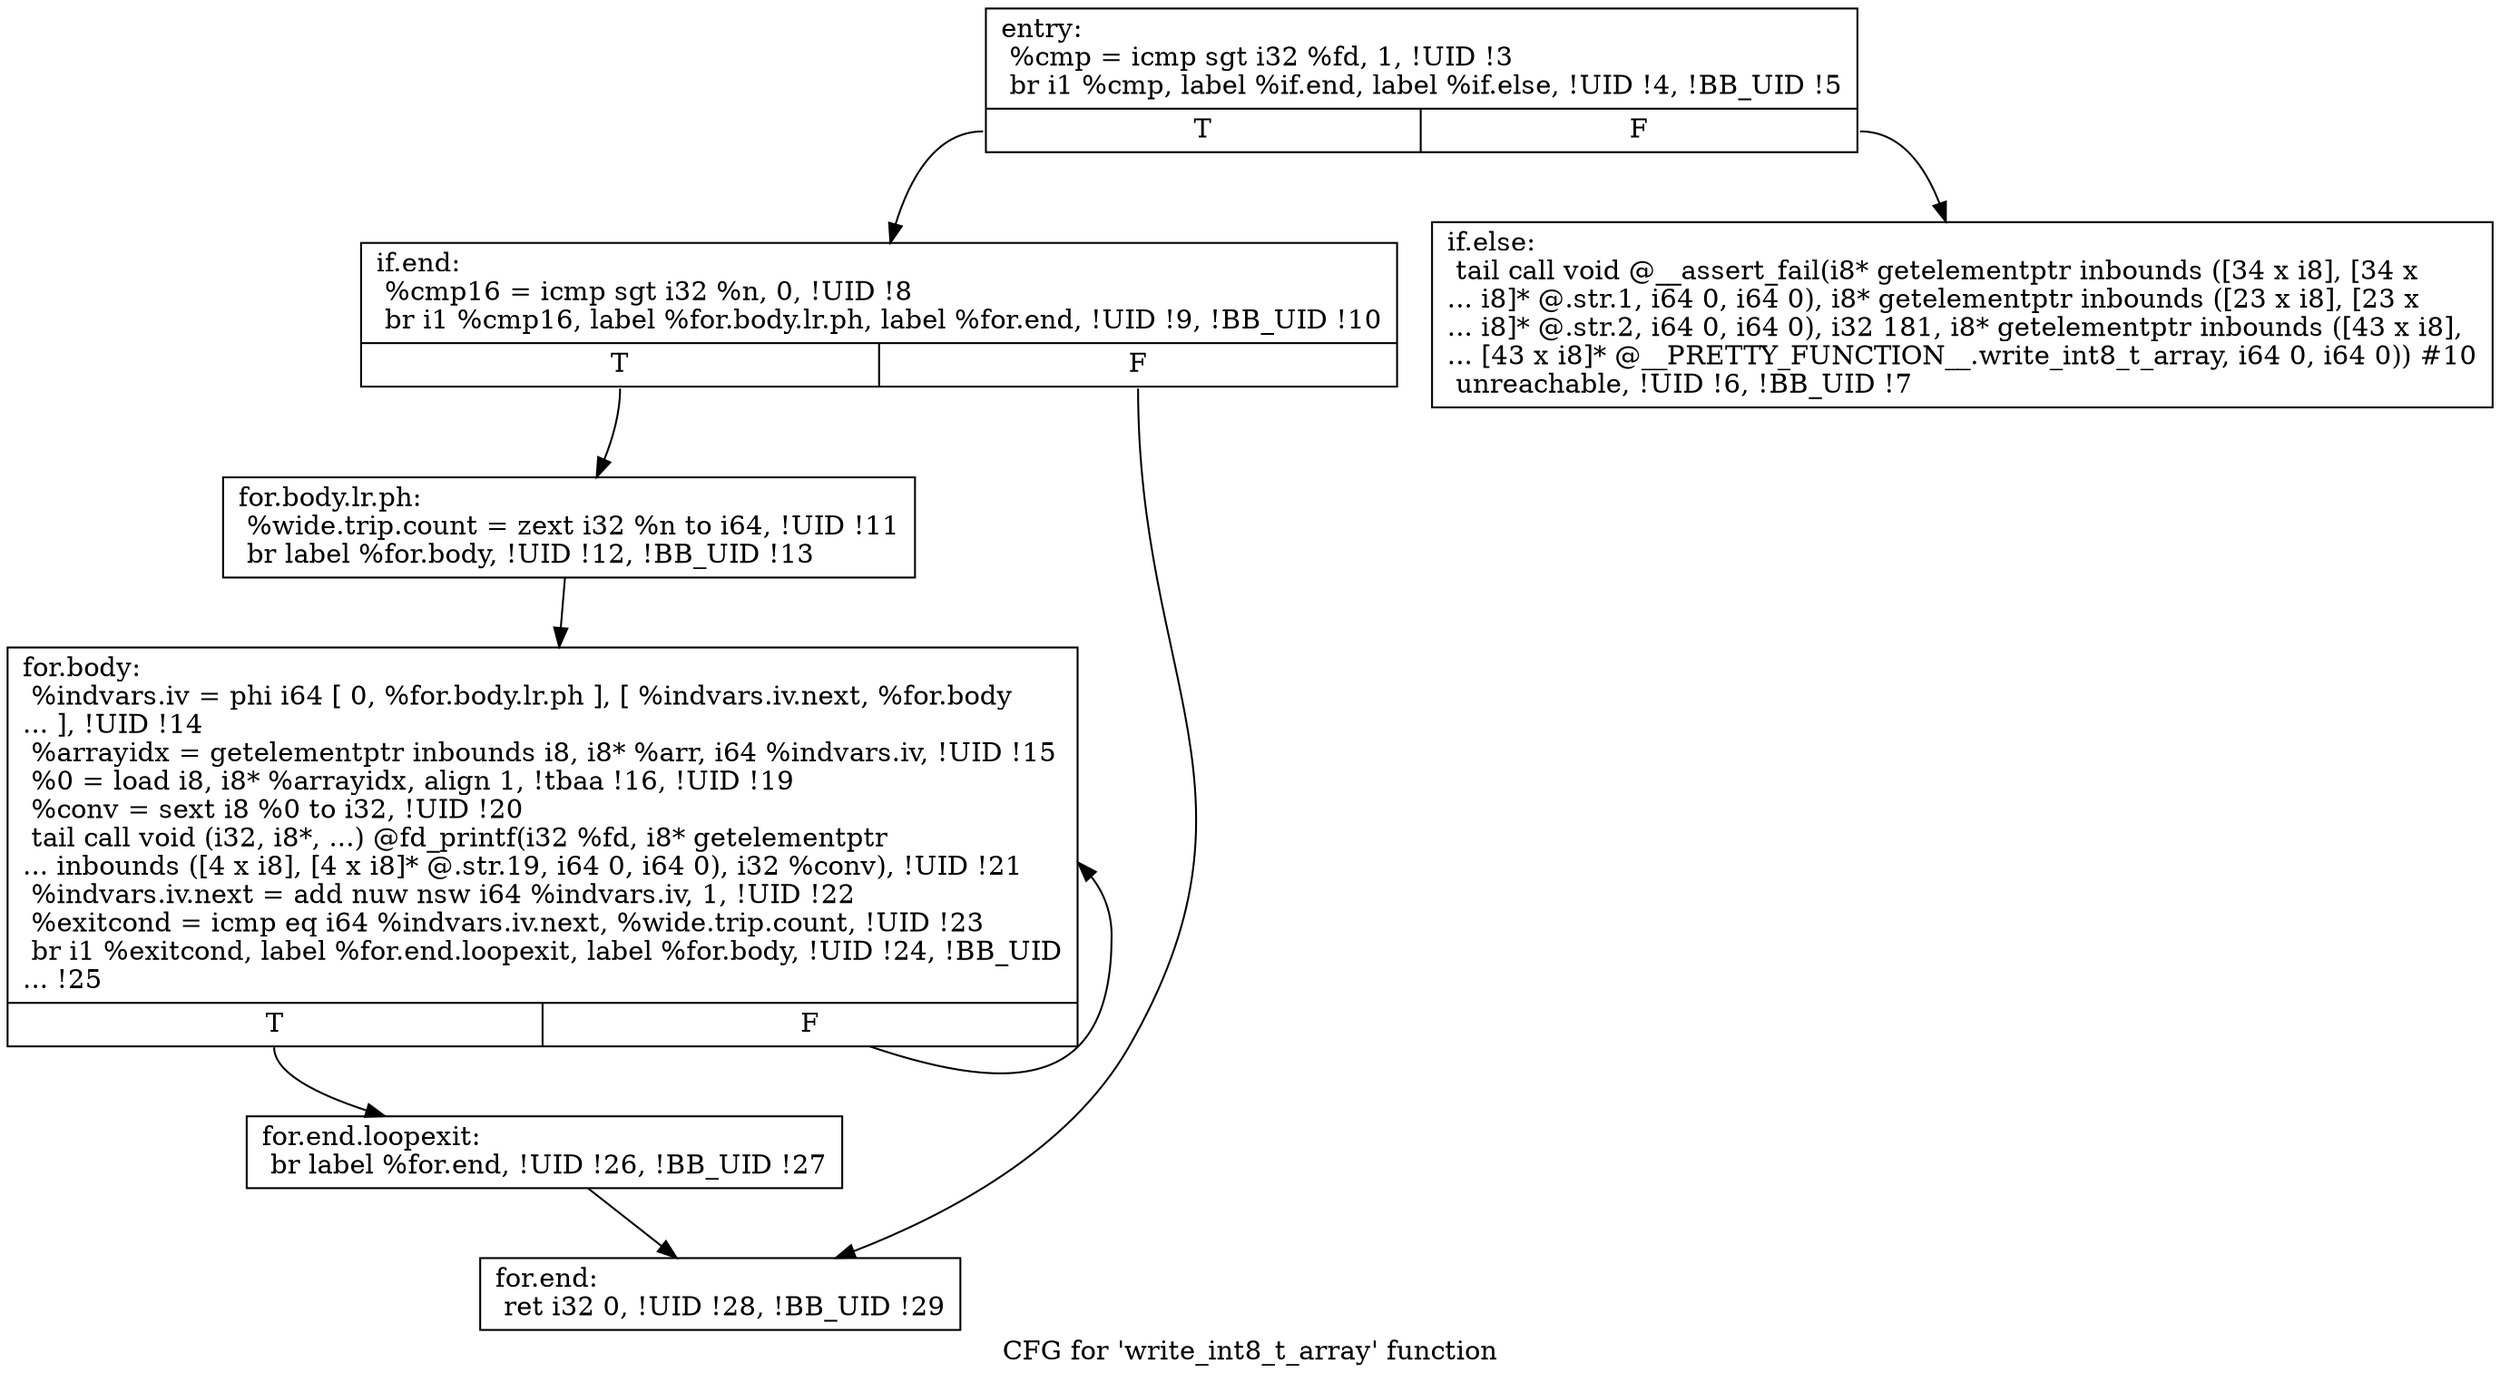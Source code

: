 digraph "CFG for 'write_int8_t_array' function" {
	label="CFG for 'write_int8_t_array' function";

	Node0x55f0144cd310 [shape=record,label="{entry:\l  %cmp = icmp sgt i32 %fd, 1, !UID !3\l  br i1 %cmp, label %if.end, label %if.else, !UID !4, !BB_UID !5\l|{<s0>T|<s1>F}}"];
	Node0x55f0144cd310:s0 -> Node0x55f0144ab190;
	Node0x55f0144cd310:s1 -> Node0x55f0144ab140;
	Node0x55f0144ab140 [shape=record,label="{if.else:                                          \l  tail call void @__assert_fail(i8* getelementptr inbounds ([34 x i8], [34 x\l... i8]* @.str.1, i64 0, i64 0), i8* getelementptr inbounds ([23 x i8], [23 x\l... i8]* @.str.2, i64 0, i64 0), i32 181, i8* getelementptr inbounds ([43 x i8],\l... [43 x i8]* @__PRETTY_FUNCTION__.write_int8_t_array, i64 0, i64 0)) #10\l  unreachable, !UID !6, !BB_UID !7\l}"];
	Node0x55f0144ab190 [shape=record,label="{if.end:                                           \l  %cmp16 = icmp sgt i32 %n, 0, !UID !8\l  br i1 %cmp16, label %for.body.lr.ph, label %for.end, !UID !9, !BB_UID !10\l|{<s0>T|<s1>F}}"];
	Node0x55f0144ab190:s0 -> Node0x55f0144ab1e0;
	Node0x55f0144ab190:s1 -> Node0x55f0144ab2d0;
	Node0x55f0144ab1e0 [shape=record,label="{for.body.lr.ph:                                   \l  %wide.trip.count = zext i32 %n to i64, !UID !11\l  br label %for.body, !UID !12, !BB_UID !13\l}"];
	Node0x55f0144ab1e0 -> Node0x55f0144ab230;
	Node0x55f0144ab230 [shape=record,label="{for.body:                                         \l  %indvars.iv = phi i64 [ 0, %for.body.lr.ph ], [ %indvars.iv.next, %for.body\l... ], !UID !14\l  %arrayidx = getelementptr inbounds i8, i8* %arr, i64 %indvars.iv, !UID !15\l  %0 = load i8, i8* %arrayidx, align 1, !tbaa !16, !UID !19\l  %conv = sext i8 %0 to i32, !UID !20\l  tail call void (i32, i8*, ...) @fd_printf(i32 %fd, i8* getelementptr\l... inbounds ([4 x i8], [4 x i8]* @.str.19, i64 0, i64 0), i32 %conv), !UID !21\l  %indvars.iv.next = add nuw nsw i64 %indvars.iv, 1, !UID !22\l  %exitcond = icmp eq i64 %indvars.iv.next, %wide.trip.count, !UID !23\l  br i1 %exitcond, label %for.end.loopexit, label %for.body, !UID !24, !BB_UID\l... !25\l|{<s0>T|<s1>F}}"];
	Node0x55f0144ab230:s0 -> Node0x55f0144ab280;
	Node0x55f0144ab230:s1 -> Node0x55f0144ab230;
	Node0x55f0144ab280 [shape=record,label="{for.end.loopexit:                                 \l  br label %for.end, !UID !26, !BB_UID !27\l}"];
	Node0x55f0144ab280 -> Node0x55f0144ab2d0;
	Node0x55f0144ab2d0 [shape=record,label="{for.end:                                          \l  ret i32 0, !UID !28, !BB_UID !29\l}"];
}
